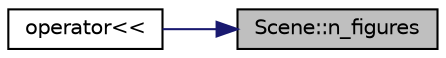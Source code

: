 digraph "Scene::n_figures"
{
 // LATEX_PDF_SIZE
  edge [fontname="Helvetica",fontsize="10",labelfontname="Helvetica",labelfontsize="10"];
  node [fontname="Helvetica",fontsize="10",shape=record];
  rankdir="RL";
  Node1 [label="Scene::n_figures",height=0.2,width=0.4,color="black", fillcolor="grey75", style="filled", fontcolor="black",tooltip="Zwracanie ilości figur w przestrzeni."];
  Node1 -> Node2 [dir="back",color="midnightblue",fontsize="10",style="solid",fontname="Helvetica"];
  Node2 [label="operator\<\<",height=0.2,width=0.4,color="black", fillcolor="white", style="filled",URL="$_scene_8hpp.html#a3c39667a1ecb914b50f461909f5795bb",tooltip="Wpisuje scene do strumienia."];
}
